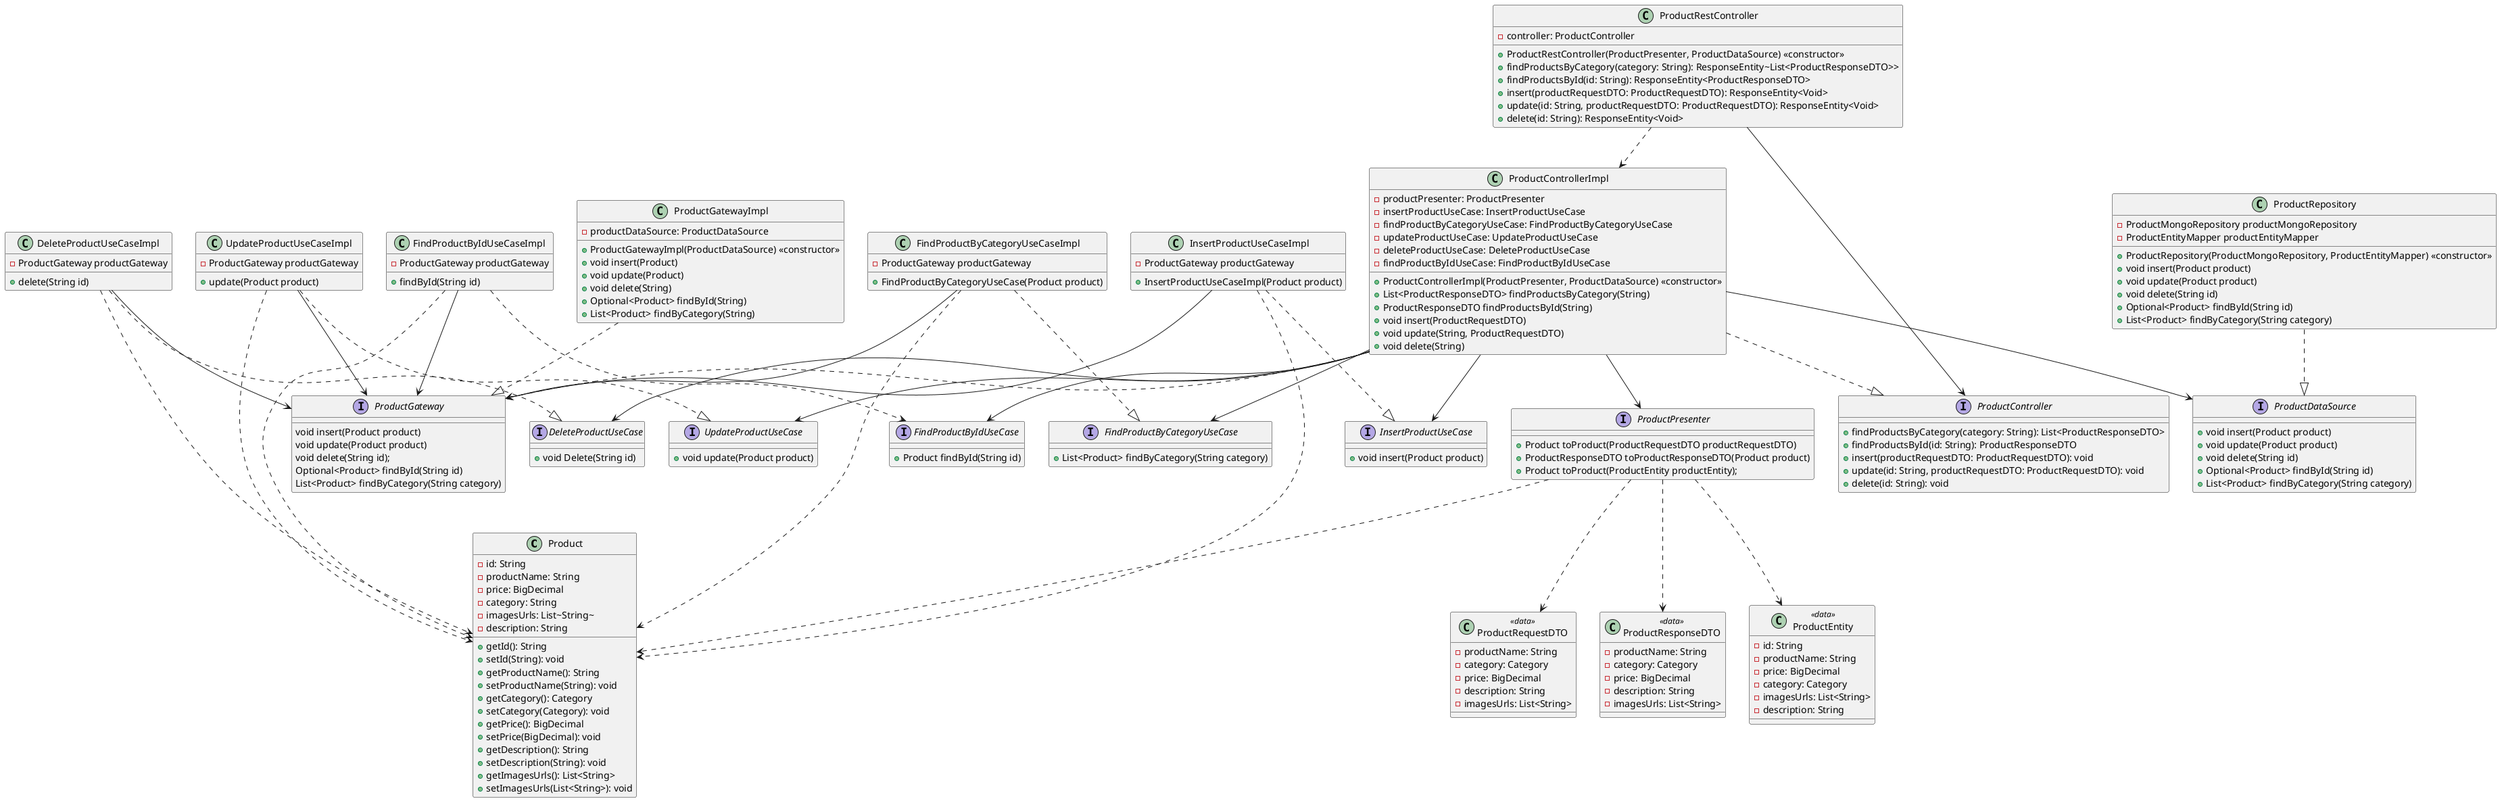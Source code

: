 @startuml
' ======= Domain =======

class Product {
  - id: String
  - productName: String
  - price: BigDecimal
  - category: String
  - imagesUrls: List~String~
  - description: String
  + getId(): String
  + setId(String): void
  + getProductName(): String
  + setProductName(String): void
  + getCategory(): Category
  + setCategory(Category): void
  + getPrice(): BigDecimal
  + setPrice(BigDecimal): void
  + getDescription(): String
  + setDescription(String): void
  + getImagesUrls(): List<String>
  + setImagesUrls(List<String>): void
}

' ======= DTOs =======
           

class ProductRequestDTO <<data>> {
  - productName: String
  - category: Category
  - price: BigDecimal
  - description: String
  - imagesUrls: List<String>
}
class ProductResponseDTO <<data>>{
  - productName: String
  - category: Category
  - price: BigDecimal
  - description: String
  - imagesUrls: List<String>
}

class ProductEntity <<data>> {
  - id: String
  - productName: String
  - price: BigDecimal
  - category: Category
  - imagesUrls: List<String>
  - description: String
}

'=========== interfaces ===================
' ======= Presenters =======

interface ProductPresenter {
  + Product toProduct(ProductRequestDTO productRequestDTO)
  + ProductResponseDTO toProductResponseDTO(Product product)
  + Product toProduct(ProductEntity productEntity);
}


interface ProductDataSource {
 + void insert(Product product)
 + void update(Product product)
 + void delete(String id)
 + Optional<Product> findById(String id)
 + List<Product> findByCategory(String category)
}

' ======= Controllers Interfaces =======
interface ProductController {
  + findProductsByCategory(category: String): List<ProductResponseDTO>
  + findProductsById(id: String): ProductResponseDTO
  + insert(productRequestDTO: ProductRequestDTO): void
  + update(id: String, productRequestDTO: ProductRequestDTO): void
  + delete(id: String): void
}


' ======= Gateways Interfaces =======
interface ProductGateway {
    void insert(Product product)
    void update(Product product)
    void delete(String id);
    Optional<Product> findById(String id)
    List<Product> findByCategory(String category)
}

' ========== Use Cases Intercaces =======
interface InsertProductUseCase {
 + void insert(Product product)
}

interface FindProductByCategoryUseCase {
 + List<Product> findByCategory(String category)
}

interface UpdateProductUseCase {
 + void update(Product product)
}

interface DeleteProductUseCase {
 + void Delete(String id)
}

interface FindProductByIdUseCase {
 + Product findById(String id)
}




' ======= Classes =======





class ProductRepository {
  - ProductMongoRepository productMongoRepository
  - ProductEntityMapper productEntityMapper
  + ProductRepository(ProductMongoRepository, ProductEntityMapper) <<constructor>>
  + void insert(Product product)
  + void update(Product product)
  + void delete(String id)
  + Optional<Product> findById(String id)
  + List<Product> findByCategory(String category)
}

' ======= Use Cases =======


class ProductGatewayImpl{
  - productDataSource: ProductDataSource
  + ProductGatewayImpl(ProductDataSource) <<constructor>>
  + void insert(Product)
  + void update(Product)
  + void delete(String)
  + Optional<Product> findById(String)
  + List<Product> findByCategory(String)
}

class InsertProductUseCaseImpl {
 - ProductGateway productGateway
 + InsertProductUseCaseImpl(Product product)
}

class FindProductByCategoryUseCaseImpl {
 - ProductGateway productGateway
 + FindProductByCategoryUseCase(Product product)
}

class UpdateProductUseCaseImpl {
 - ProductGateway productGateway
 + update(Product product)
}

class DeleteProductUseCaseImpl {
 - ProductGateway productGateway
 + delete(String id)
}

class FindProductByIdUseCaseImpl {
 - ProductGateway productGateway
 + findById(String id)
}



' ======= Controllers Impl =======
class ProductControllerImpl{
  - productPresenter: ProductPresenter
  - insertProductUseCase: InsertProductUseCase
  - findProductByCategoryUseCase: FindProductByCategoryUseCase
  - updateProductUseCase: UpdateProductUseCase
  - deleteProductUseCase: DeleteProductUseCase
  - findProductByIdUseCase: FindProductByIdUseCase
  + ProductControllerImpl(ProductPresenter, ProductDataSource) <<constructor>>
  + List<ProductResponseDTO> findProductsByCategory(String)
  + ProductResponseDTO findProductsById(String)
  + void insert(ProductRequestDTO)
  + void update(String, ProductRequestDTO)
  + void delete(String)
}
class ProductRestController{
   - controller: ProductController
  + ProductRestController(ProductPresenter, ProductDataSource) <<constructor>>
  + findProductsByCategory(category: String): ResponseEntity~List~<ProductResponseDTO>>
  + findProductsById(id: String): ResponseEntity<ProductResponseDTO>
  + insert(productRequestDTO: ProductRequestDTO): ResponseEntity<Void>
  + update(id: String, productRequestDTO: ProductRequestDTO): ResponseEntity<Void>
  + delete(id: String): ResponseEntity<Void>
}

' ======= Relations =======


ProductRestController --> ProductController
ProductRestController ..> ProductControllerImpl

ProductControllerImpl --> ProductPresenter
ProductControllerImpl --> ProductDataSource
ProductControllerImpl ..|> ProductController
ProductControllerImpl --> InsertProductUseCase
ProductControllerImpl --> FindProductByCategoryUseCase
ProductControllerImpl --> UpdateProductUseCase
ProductControllerImpl --> DeleteProductUseCase
ProductControllerImpl --> FindProductByIdUseCase

ProductGatewayImpl ..|> ProductGateway
ProductControllerImpl ..> ProductGateway

ProductPresenter ..> ProductRequestDTO
ProductPresenter ..> ProductResponseDTO
ProductPresenter ..> Product
ProductPresenter ..> ProductEntity

ProductRepository ..|> ProductDataSource

InsertProductUseCaseImpl ..|> InsertProductUseCase
FindProductByCategoryUseCaseImpl ..|> FindProductByCategoryUseCase
UpdateProductUseCaseImpl ..|> UpdateProductUseCase
DeleteProductUseCaseImpl ..|> DeleteProductUseCase
FindProductByIdUseCaseImpl ..> FindProductByIdUseCase

InsertProductUseCaseImpl --> ProductGateway
FindProductByCategoryUseCaseImpl --> ProductGateway
UpdateProductUseCaseImpl --> ProductGateway
DeleteProductUseCaseImpl --> ProductGateway
FindProductByIdUseCaseImpl --> ProductGateway

InsertProductUseCaseImpl ..> Product
FindProductByCategoryUseCaseImpl ..> Product
UpdateProductUseCaseImpl ..> Product
DeleteProductUseCaseImpl ..> Product
FindProductByIdUseCaseImpl ..> Product



@enduml